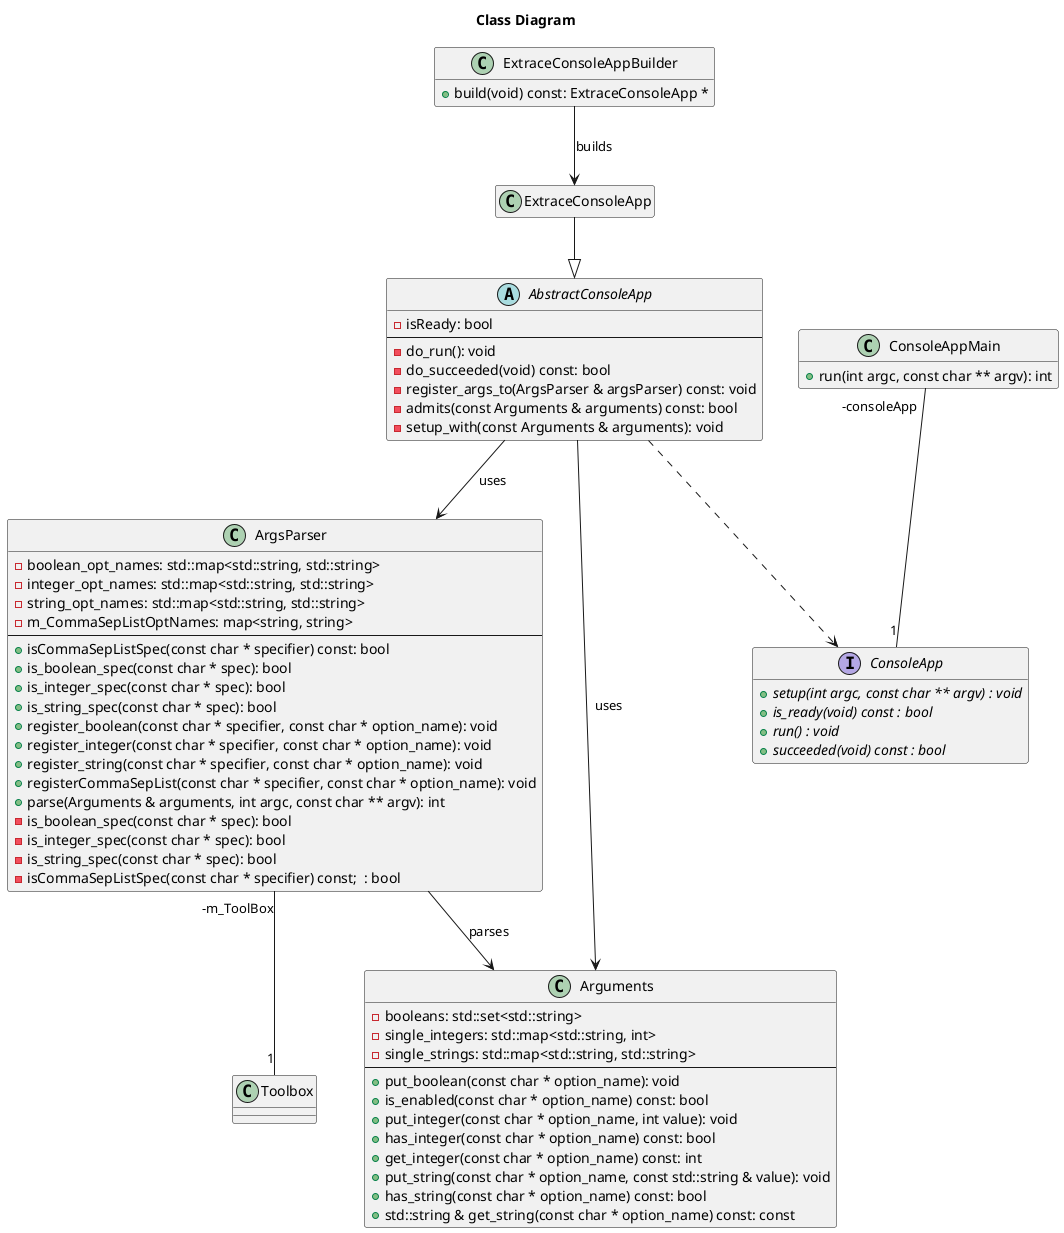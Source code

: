 @startuml

title Class Diagram

interface ConsoleApp {
  + {abstract} setup(int argc, const char ** argv) : void
  + {abstract} is_ready(void) const : bool
  + {abstract} run() : void
  + {abstract} succeeded(void) const : bool
}
hide ConsoleApp fields

abstract class AbstractConsoleApp {
  - isReady: bool
  --
  - do_run(): void
  - do_succeeded(void) const: bool
  - register_args_to(ArgsParser & argsParser) const: void
  - admits(const Arguments & arguments) const: bool
  - setup_with(const Arguments & arguments): void
}

AbstractConsoleApp ..> ConsoleApp
AbstractConsoleApp --> ArgsParser: uses
AbstractConsoleApp --> Arguments: uses

class ArgsParser {
  - boolean_opt_names: std::map<std::string, std::string>
  - integer_opt_names: std::map<std::string, std::string>
  - string_opt_names: std::map<std::string, std::string>
  - m_CommaSepListOptNames: map<string, string>
  --
  + isCommaSepListSpec(const char * specifier) const: bool
  + is_boolean_spec(const char * spec): bool
  + is_integer_spec(const char * spec): bool
  + is_string_spec(const char * spec): bool
  + register_boolean(const char * specifier, const char * option_name): void
  + register_integer(const char * specifier, const char * option_name): void
  + register_string(const char * specifier, const char * option_name): void
  + registerCommaSepList(const char * specifier, const char * option_name): void
  + parse(Arguments & arguments, int argc, const char ** argv): int
  - is_boolean_spec(const char * spec): bool
  - is_integer_spec(const char * spec): bool
  - is_string_spec(const char * spec): bool
  - isCommaSepListSpec(const char * specifier) const;  : bool
}

ArgsParser --> Arguments: parses
ArgsParser "-m_ToolBox" -- "1" Toolbox

class Arguments {
  - booleans: std::set<std::string>
  - single_integers: std::map<std::string, int>
  - single_strings: std::map<std::string, std::string>
  --
  + put_boolean(const char * option_name): void
  + is_enabled(const char * option_name) const: bool
  + put_integer(const char * option_name, int value): void
  + has_integer(const char * option_name) const: bool
  + get_integer(const char * option_name) const: int
  + put_string(const char * option_name, const std::string & value): void
  + has_string(const char * option_name) const: bool
  + std::string & get_string(const char * option_name) const: const
}

class ConsoleAppMain {
  + run(int argc, const char ** argv): int
}
hide ConsoleAppMain fields

ConsoleAppMain "-consoleApp" -- "1" ConsoleApp

class ExtraceConsoleApp {
}
hide ExtraceConsoleApp methods
hide ExtraceConsoleApp fields

ExtraceConsoleApp --|> AbstractConsoleApp

class ExtraceConsoleAppBuilder {
  + build(void) const: ExtraceConsoleApp * 
}
hide ExtraceConsoleAppBuilder fields

ExtraceConsoleAppBuilder --> ExtraceConsoleApp: builds

@enduml